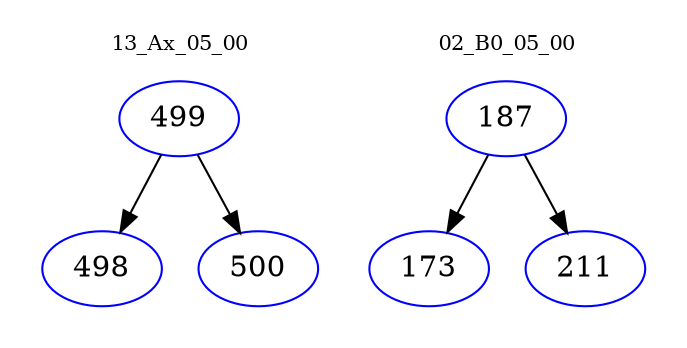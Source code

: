digraph{
subgraph cluster_0 {
color = white
label = "13_Ax_05_00";
fontsize=10;
T0_499 [label="499", color="blue"]
T0_499 -> T0_498 [color="black"]
T0_498 [label="498", color="blue"]
T0_499 -> T0_500 [color="black"]
T0_500 [label="500", color="blue"]
}
subgraph cluster_1 {
color = white
label = "02_B0_05_00";
fontsize=10;
T1_187 [label="187", color="blue"]
T1_187 -> T1_173 [color="black"]
T1_173 [label="173", color="blue"]
T1_187 -> T1_211 [color="black"]
T1_211 [label="211", color="blue"]
}
}
